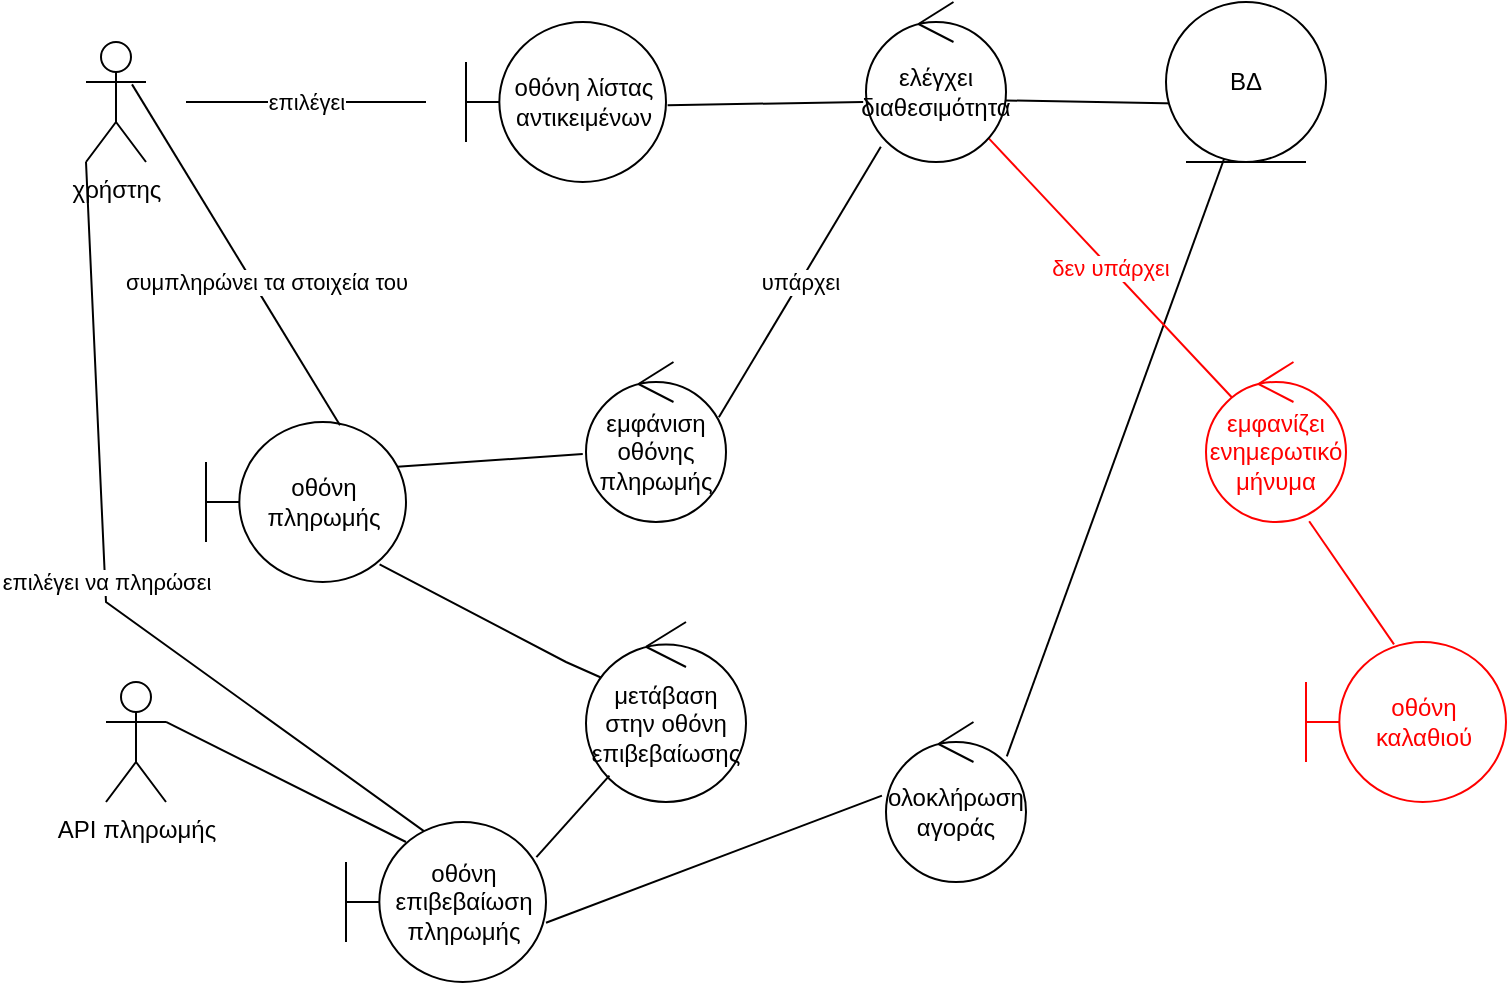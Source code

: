 <mxfile version="26.2.13">
  <diagram name="Σελίδα-1" id="r7DFmOSEkvLncMqXy4vT">
    <mxGraphModel dx="1871" dy="535" grid="1" gridSize="10" guides="1" tooltips="1" connect="1" arrows="1" fold="1" page="1" pageScale="1" pageWidth="827" pageHeight="1169" math="0" shadow="0">
      <root>
        <mxCell id="0" />
        <mxCell id="1" parent="0" />
        <mxCell id="Bi7qytgdf60fk5kuqEqs-1" value="χρήστης" style="shape=umlActor;verticalLabelPosition=bottom;verticalAlign=top;html=1;outlineConnect=0;" vertex="1" parent="1">
          <mxGeometry x="40" y="60" width="30" height="60" as="geometry" />
        </mxCell>
        <mxCell id="Bi7qytgdf60fk5kuqEqs-14" value="επιλέγει" style="endArrow=none;html=1;rounded=0;" edge="1" parent="1">
          <mxGeometry width="50" height="50" relative="1" as="geometry">
            <mxPoint x="210" y="90" as="sourcePoint" />
            <mxPoint x="90" y="90" as="targetPoint" />
          </mxGeometry>
        </mxCell>
        <mxCell id="Bi7qytgdf60fk5kuqEqs-19" value="" style="endArrow=none;html=1;rounded=0;entryX=0.075;entryY=0.635;entryDx=0;entryDy=0;entryPerimeter=0;exitX=0.997;exitY=0.615;exitDx=0;exitDy=0;exitPerimeter=0;" edge="1" parent="1" source="Bi7qytgdf60fk5kuqEqs-61" target="Bi7qytgdf60fk5kuqEqs-65">
          <mxGeometry width="50" height="50" relative="1" as="geometry">
            <mxPoint x="510" y="88" as="sourcePoint" />
            <mxPoint x="584" y="88.4" as="targetPoint" />
          </mxGeometry>
        </mxCell>
        <mxCell id="Bi7qytgdf60fk5kuqEqs-20" value="" style="endArrow=none;html=1;rounded=0;exitX=1.008;exitY=0.52;exitDx=0;exitDy=0;entryX=-0.02;entryY=0.625;entryDx=0;entryDy=0;entryPerimeter=0;exitPerimeter=0;" edge="1" parent="1" source="Bi7qytgdf60fk5kuqEqs-62" target="Bi7qytgdf60fk5kuqEqs-61">
          <mxGeometry width="50" height="50" relative="1" as="geometry">
            <mxPoint x="340" y="90" as="sourcePoint" />
            <mxPoint x="420" y="90" as="targetPoint" />
          </mxGeometry>
        </mxCell>
        <mxCell id="Bi7qytgdf60fk5kuqEqs-23" value="υπάρχει" style="endArrow=none;html=1;rounded=0;exitX=0.949;exitY=0.345;exitDx=0;exitDy=0;exitPerimeter=0;entryX=0.106;entryY=0.905;entryDx=0;entryDy=0;entryPerimeter=0;" edge="1" parent="1" source="Bi7qytgdf60fk5kuqEqs-60" target="Bi7qytgdf60fk5kuqEqs-61">
          <mxGeometry width="50" height="50" relative="1" as="geometry">
            <mxPoint x="361.2" y="255.6" as="sourcePoint" />
            <mxPoint x="439.574" y="124.391" as="targetPoint" />
          </mxGeometry>
        </mxCell>
        <mxCell id="Bi7qytgdf60fk5kuqEqs-29" value="" style="endArrow=none;html=1;rounded=0;exitX=0.956;exitY=0.28;exitDx=0;exitDy=0;exitPerimeter=0;entryX=-0.023;entryY=0.575;entryDx=0;entryDy=0;entryPerimeter=0;" edge="1" parent="1" source="Bi7qytgdf60fk5kuqEqs-63" target="Bi7qytgdf60fk5kuqEqs-60">
          <mxGeometry width="50" height="50" relative="1" as="geometry">
            <mxPoint x="219.6" y="269.2" as="sourcePoint" />
            <mxPoint x="280.034" y="268.352" as="targetPoint" />
          </mxGeometry>
        </mxCell>
        <mxCell id="Bi7qytgdf60fk5kuqEqs-33" value="" style="endArrow=none;html=1;rounded=0;exitX=0.868;exitY=0.89;exitDx=0;exitDy=0;exitPerimeter=0;entryX=0.1;entryY=0.311;entryDx=0;entryDy=0;entryPerimeter=0;" edge="1" parent="1" source="Bi7qytgdf60fk5kuqEqs-63" target="Bi7qytgdf60fk5kuqEqs-51">
          <mxGeometry width="50" height="50" relative="1" as="geometry">
            <mxPoint x="194.4" y="317.2" as="sourcePoint" />
            <mxPoint x="330" y="400" as="targetPoint" />
            <Array as="points">
              <mxPoint x="280" y="370" />
            </Array>
          </mxGeometry>
        </mxCell>
        <mxCell id="Bi7qytgdf60fk5kuqEqs-34" value="" style="endArrow=none;html=1;rounded=0;entryX=0.365;entryY=0.975;entryDx=0;entryDy=0;exitX=0.863;exitY=0.215;exitDx=0;exitDy=0;exitPerimeter=0;entryPerimeter=0;" edge="1" parent="1" source="Bi7qytgdf60fk5kuqEqs-56" target="Bi7qytgdf60fk5kuqEqs-65">
          <mxGeometry width="50" height="50" relative="1" as="geometry">
            <mxPoint x="451.6" y="384.4" as="sourcePoint" />
            <mxPoint x="620" y="120" as="targetPoint" />
          </mxGeometry>
        </mxCell>
        <mxCell id="Bi7qytgdf60fk5kuqEqs-39" value="" style="endArrow=none;html=1;rounded=0;exitX=1;exitY=0.333;exitDx=0;exitDy=0;exitPerimeter=0;entryX=0.3;entryY=0.125;entryDx=0;entryDy=0;entryPerimeter=0;" edge="1" parent="1" source="Bi7qytgdf60fk5kuqEqs-53" target="Bi7qytgdf60fk5kuqEqs-52">
          <mxGeometry width="50" height="50" relative="1" as="geometry">
            <mxPoint x="40.0" y="414" as="sourcePoint" />
            <mxPoint x="152.4" y="420" as="targetPoint" />
          </mxGeometry>
        </mxCell>
        <mxCell id="Bi7qytgdf60fk5kuqEqs-42" value="δεν υπάρχει" style="endArrow=none;html=1;rounded=0;strokeColor=#FF0000;fontColor=#FF0000;entryX=0.189;entryY=0.225;entryDx=0;entryDy=0;entryPerimeter=0;" edge="1" parent="1" source="Bi7qytgdf60fk5kuqEqs-61" target="Bi7qytgdf60fk5kuqEqs-59">
          <mxGeometry width="50" height="50" relative="1" as="geometry">
            <mxPoint x="502.4" y="101.6" as="sourcePoint" />
            <mxPoint x="590" y="260" as="targetPoint" />
          </mxGeometry>
        </mxCell>
        <mxCell id="Bi7qytgdf60fk5kuqEqs-46" value="" style="endArrow=none;html=1;rounded=0;strokeColor=#FF0000;entryX=0.737;entryY=0.995;entryDx=0;entryDy=0;entryPerimeter=0;exitX=0.44;exitY=0.015;exitDx=0;exitDy=0;exitPerimeter=0;" edge="1" parent="1" source="Bi7qytgdf60fk5kuqEqs-64" target="Bi7qytgdf60fk5kuqEqs-59">
          <mxGeometry width="50" height="50" relative="1" as="geometry">
            <mxPoint x="686.521" y="347.616" as="sourcePoint" />
            <mxPoint x="660" y="300" as="targetPoint" />
          </mxGeometry>
        </mxCell>
        <mxCell id="Bi7qytgdf60fk5kuqEqs-48" value="επιλέγει να πληρώσει" style="endArrow=none;html=1;rounded=0;exitX=0;exitY=1;exitDx=0;exitDy=0;exitPerimeter=0;entryX=0.426;entryY=0.09;entryDx=0;entryDy=0;entryPerimeter=0;" edge="1" parent="1" source="Bi7qytgdf60fk5kuqEqs-1" target="Bi7qytgdf60fk5kuqEqs-52">
          <mxGeometry width="50" height="50" relative="1" as="geometry">
            <mxPoint x="70" y="160" as="sourcePoint" />
            <mxPoint x="70" y="340" as="targetPoint" />
            <Array as="points">
              <mxPoint x="50" y="340" />
            </Array>
          </mxGeometry>
        </mxCell>
        <mxCell id="Bi7qytgdf60fk5kuqEqs-51" value="μετάβαση στην οθόνη επιβεβαίωσης" style="ellipse;shape=umlControl;whiteSpace=wrap;html=1;" vertex="1" parent="1">
          <mxGeometry x="290" y="350" width="80" height="90" as="geometry" />
        </mxCell>
        <mxCell id="Bi7qytgdf60fk5kuqEqs-52" value="οθόνη επιβεβαίωση πληρωμής" style="shape=umlBoundary;whiteSpace=wrap;html=1;" vertex="1" parent="1">
          <mxGeometry x="170" y="450" width="100" height="80" as="geometry" />
        </mxCell>
        <mxCell id="Bi7qytgdf60fk5kuqEqs-53" value="API πληρωμής" style="shape=umlActor;verticalLabelPosition=bottom;verticalAlign=top;html=1;" vertex="1" parent="1">
          <mxGeometry x="50" y="380" width="30" height="60" as="geometry" />
        </mxCell>
        <mxCell id="Bi7qytgdf60fk5kuqEqs-54" value="" style="endArrow=none;html=1;rounded=0;exitX=0.952;exitY=0.22;exitDx=0;exitDy=0;exitPerimeter=0;" edge="1" parent="1" source="Bi7qytgdf60fk5kuqEqs-52" target="Bi7qytgdf60fk5kuqEqs-51">
          <mxGeometry width="50" height="50" relative="1" as="geometry">
            <mxPoint x="270" y="490" as="sourcePoint" />
            <mxPoint x="320" y="440" as="targetPoint" />
          </mxGeometry>
        </mxCell>
        <mxCell id="Bi7qytgdf60fk5kuqEqs-56" value="ολοκλήρωση αγοράς" style="ellipse;shape=umlControl;whiteSpace=wrap;html=1;" vertex="1" parent="1">
          <mxGeometry x="440" y="400" width="70" height="80" as="geometry" />
        </mxCell>
        <mxCell id="Bi7qytgdf60fk5kuqEqs-57" value="" style="endArrow=none;html=1;rounded=0;exitX=1;exitY=0.63;exitDx=0;exitDy=0;exitPerimeter=0;entryX=-0.029;entryY=0.46;entryDx=0;entryDy=0;entryPerimeter=0;" edge="1" parent="1" source="Bi7qytgdf60fk5kuqEqs-52" target="Bi7qytgdf60fk5kuqEqs-56">
          <mxGeometry width="50" height="50" relative="1" as="geometry">
            <mxPoint x="310" y="570" as="sourcePoint" />
            <mxPoint x="360" y="520" as="targetPoint" />
          </mxGeometry>
        </mxCell>
        <mxCell id="Bi7qytgdf60fk5kuqEqs-59" value="εμφανίζει ενημερωτικό μήνυμα" style="ellipse;shape=umlControl;whiteSpace=wrap;html=1;fontColor=#FF0000;strokeColor=#FF0000;" vertex="1" parent="1">
          <mxGeometry x="600" y="220" width="70" height="80" as="geometry" />
        </mxCell>
        <mxCell id="Bi7qytgdf60fk5kuqEqs-60" value="εμφάνιση οθόνης πληρωμής" style="ellipse;shape=umlControl;whiteSpace=wrap;html=1;" vertex="1" parent="1">
          <mxGeometry x="290" y="220" width="70" height="80" as="geometry" />
        </mxCell>
        <mxCell id="Bi7qytgdf60fk5kuqEqs-61" value="ελέγχει διαθεσιμότητα" style="ellipse;shape=umlControl;whiteSpace=wrap;html=1;" vertex="1" parent="1">
          <mxGeometry x="430" y="40" width="70" height="80" as="geometry" />
        </mxCell>
        <mxCell id="Bi7qytgdf60fk5kuqEqs-62" value="οθόνη λίστας αντικειμένων" style="shape=umlBoundary;whiteSpace=wrap;html=1;" vertex="1" parent="1">
          <mxGeometry x="230" y="50" width="100" height="80" as="geometry" />
        </mxCell>
        <mxCell id="Bi7qytgdf60fk5kuqEqs-63" value="οθόνη πληρωμής" style="shape=umlBoundary;whiteSpace=wrap;html=1;" vertex="1" parent="1">
          <mxGeometry x="100" y="250" width="100" height="80" as="geometry" />
        </mxCell>
        <mxCell id="Bi7qytgdf60fk5kuqEqs-64" value="οθόνη καλαθιού" style="shape=umlBoundary;whiteSpace=wrap;html=1;fontColor=#FF0000;strokeColor=#FF0000;" vertex="1" parent="1">
          <mxGeometry x="650" y="360" width="100" height="80" as="geometry" />
        </mxCell>
        <mxCell id="Bi7qytgdf60fk5kuqEqs-65" value="ΒΔ" style="ellipse;shape=umlEntity;whiteSpace=wrap;html=1;" vertex="1" parent="1">
          <mxGeometry x="580" y="40" width="80" height="80" as="geometry" />
        </mxCell>
        <mxCell id="Bi7qytgdf60fk5kuqEqs-66" value="συμπληρώνει τα στοιχεία του" style="endArrow=none;html=1;rounded=0;exitX=0.767;exitY=0.353;exitDx=0;exitDy=0;exitPerimeter=0;entryX=0.67;entryY=0.02;entryDx=0;entryDy=0;entryPerimeter=0;" edge="1" parent="1" source="Bi7qytgdf60fk5kuqEqs-1" target="Bi7qytgdf60fk5kuqEqs-63">
          <mxGeometry x="0.195" y="6" width="50" height="50" relative="1" as="geometry">
            <mxPoint x="90" y="210" as="sourcePoint" />
            <mxPoint x="140" y="160" as="targetPoint" />
            <mxPoint as="offset" />
          </mxGeometry>
        </mxCell>
      </root>
    </mxGraphModel>
  </diagram>
</mxfile>
